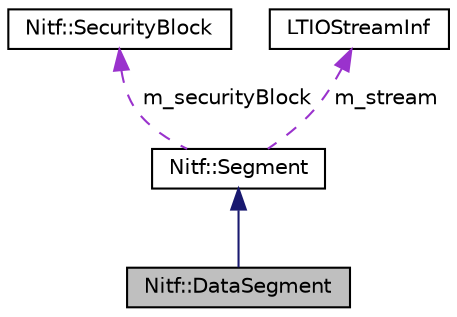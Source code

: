 digraph "Nitf::DataSegment"
{
  bgcolor="transparent";
  edge [fontname="Helvetica",fontsize="10",labelfontname="Helvetica",labelfontsize="10"];
  node [fontname="Helvetica",fontsize="10",shape=record];
  Node1 [label="Nitf::DataSegment",height=0.2,width=0.4,color="black", fillcolor="grey75", style="filled" fontcolor="black"];
  Node2 -> Node1 [dir="back",color="midnightblue",fontsize="10",style="solid",fontname="Helvetica"];
  Node2 [label="Nitf::Segment",height=0.2,width=0.4,color="black",URL="$a00121.html",tooltip="base class for segment data in an NITF file "];
  Node3 -> Node2 [dir="back",color="darkorchid3",fontsize="10",style="dashed",label=" m_securityBlock" ,fontname="Helvetica"];
  Node3 [label="Nitf::SecurityBlock",height=0.2,width=0.4,color="black",URL="$a00119.html",tooltip="container for security-related metadata "];
  Node4 -> Node2 [dir="back",color="darkorchid3",fontsize="10",style="dashed",label=" m_stream" ,fontname="Helvetica"];
  Node4 [label="LTIOStreamInf",height=0.2,width=0.4,color="black",URL="$a00073.html",tooltip="Abstract definition of a stream. "];
}
